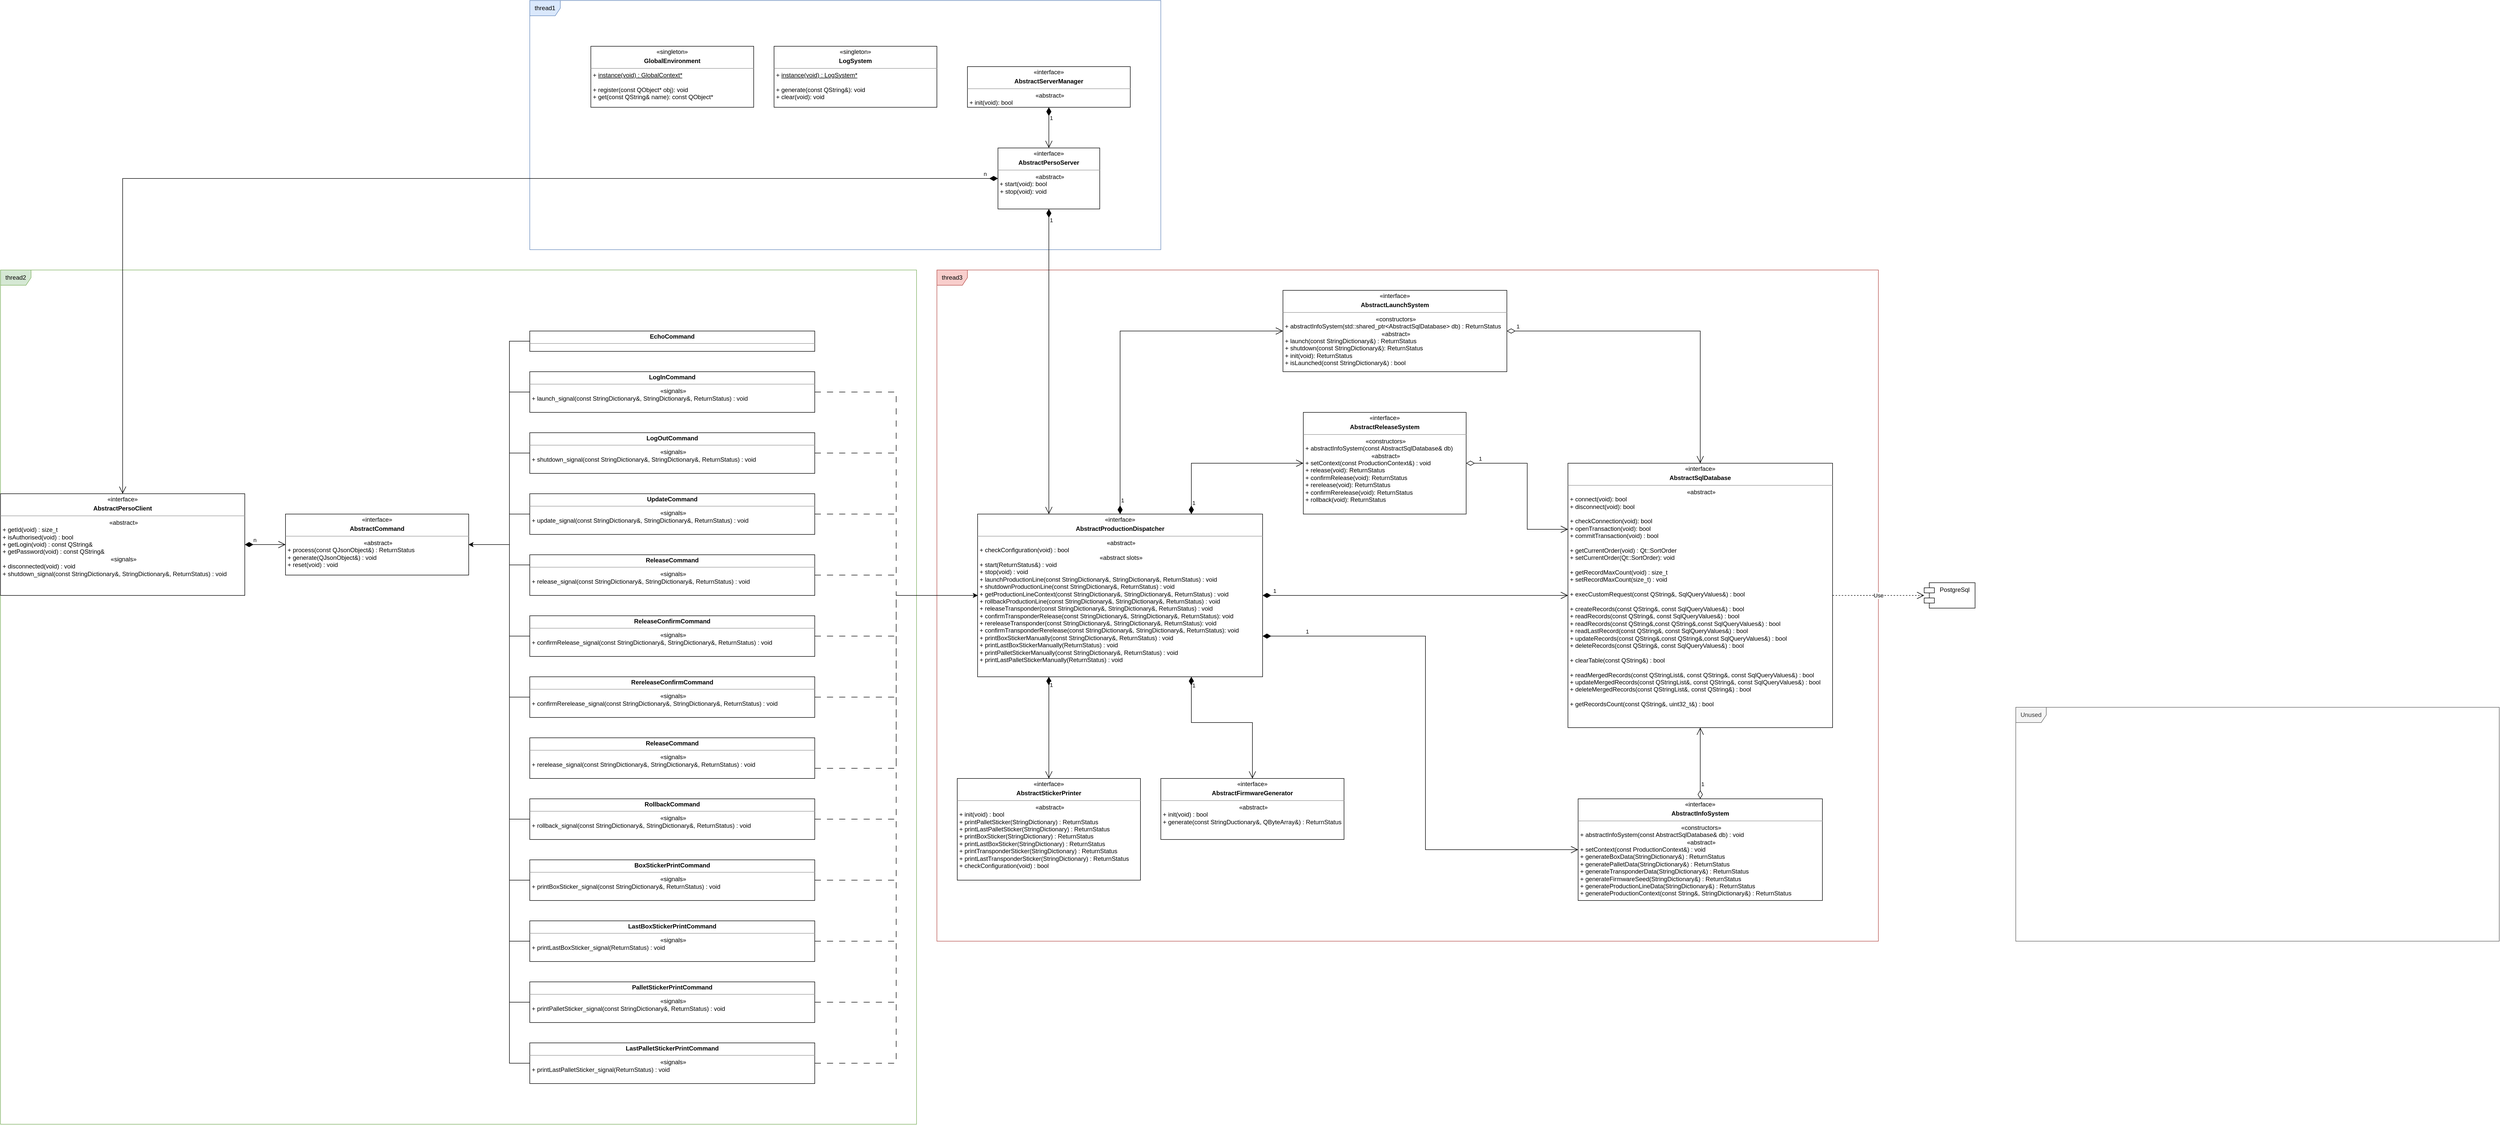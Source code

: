 <mxfile version="13.9.9" type="device"><diagram name="Страница — 1" id="xjbYhO8doR0Xn5XljVLI"><mxGraphModel dx="3086" dy="1206" grid="1" gridSize="10" guides="1" tooltips="1" connect="1" arrows="1" fold="1" page="0" pageScale="1" pageWidth="2339" pageHeight="3300" math="0" shadow="0"><root><mxCell id="0"/><mxCell id="1" parent="0"/><mxCell id="cB_1jcFKDLnhwmuv0rob-42" value="thread1" style="shape=umlFrame;whiteSpace=wrap;html=1;pointerEvents=0;fillColor=#dae8fc;strokeColor=#6c8ebf;" parent="1" vertex="1"><mxGeometry x="-640" y="-290" width="1240" height="490" as="geometry"/></mxCell><mxCell id="cB_1jcFKDLnhwmuv0rob-43" value="thread2" style="shape=umlFrame;whiteSpace=wrap;html=1;pointerEvents=0;fillColor=#d5e8d4;strokeColor=#82b366;" parent="1" vertex="1"><mxGeometry x="-1680" y="240" width="1800" height="1680" as="geometry"/></mxCell><mxCell id="cB_1jcFKDLnhwmuv0rob-44" value="thread3" style="shape=umlFrame;whiteSpace=wrap;html=1;pointerEvents=0;fillColor=#f8cecc;strokeColor=#b85450;" parent="1" vertex="1"><mxGeometry x="160" y="240" width="1850" height="1320" as="geometry"/></mxCell><mxCell id="cB_1jcFKDLnhwmuv0rob-4" value="PostgreSql" style="shape=module;align=left;spacingLeft=20;align=center;verticalAlign=top;whiteSpace=wrap;html=1;" parent="1" vertex="1"><mxGeometry x="2100" y="855" width="100" height="50" as="geometry"/></mxCell><mxCell id="cB_1jcFKDLnhwmuv0rob-23" value="1" style="endArrow=open;html=1;endSize=12;startArrow=diamondThin;startSize=14;startFill=1;edgeStyle=orthogonalEdgeStyle;align=left;verticalAlign=bottom;rounded=0;exitX=0.75;exitY=1;exitDx=0;exitDy=0;entryX=0.5;entryY=0;entryDx=0;entryDy=0;" parent="1" source="u6guJtRiA1-9_UeP9TXa-1" target="u6guJtRiA1-9_UeP9TXa-2" edge="1"><mxGeometry x="-0.84" relative="1" as="geometry"><mxPoint x="910" y="1120.0" as="sourcePoint"/><mxPoint x="850" y="1350" as="targetPoint"/><mxPoint as="offset"/><Array as="points"><mxPoint x="660" y="1130"/><mxPoint x="780" y="1130"/></Array></mxGeometry></mxCell><mxCell id="cB_1jcFKDLnhwmuv0rob-24" value="1" style="endArrow=open;html=1;endSize=12;startArrow=diamondThin;startSize=14;startFill=1;edgeStyle=orthogonalEdgeStyle;align=left;verticalAlign=bottom;rounded=0;exitX=1;exitY=0.5;exitDx=0;exitDy=0;entryX=0;entryY=0.5;entryDx=0;entryDy=0;" parent="1" source="u6guJtRiA1-9_UeP9TXa-1" target="iYAQBUWoqbOEuKNMkIJt-9" edge="1"><mxGeometry x="-0.938" relative="1" as="geometry"><mxPoint x="750" y="730" as="sourcePoint"/><mxPoint x="1330.0" y="720" as="targetPoint"/><mxPoint as="offset"/><Array as="points"><mxPoint x="1310" y="880"/><mxPoint x="1310" y="880"/></Array></mxGeometry></mxCell><mxCell id="cB_1jcFKDLnhwmuv0rob-25" value="1" style="endArrow=open;html=1;endSize=12;startArrow=diamondThin;startSize=14;startFill=1;edgeStyle=orthogonalEdgeStyle;align=left;verticalAlign=bottom;rounded=0;exitX=0.75;exitY=0;exitDx=0;exitDy=0;entryX=0;entryY=0.5;entryDx=0;entryDy=0;" parent="1" source="u6guJtRiA1-9_UeP9TXa-1" target="iYAQBUWoqbOEuKNMkIJt-1" edge="1"><mxGeometry x="-0.917" relative="1" as="geometry"><mxPoint x="620" y="770.0" as="sourcePoint"/><mxPoint x="720" y="580" as="targetPoint"/><mxPoint as="offset"/><Array as="points"><mxPoint x="660" y="620"/></Array></mxGeometry></mxCell><mxCell id="cB_1jcFKDLnhwmuv0rob-26" value="1" style="endArrow=open;html=1;endSize=12;startArrow=diamondThin;startSize=14;startFill=0;edgeStyle=orthogonalEdgeStyle;align=left;verticalAlign=bottom;rounded=0;entryX=0;entryY=0.25;entryDx=0;entryDy=0;exitX=1;exitY=0.5;exitDx=0;exitDy=0;" parent="1" source="iYAQBUWoqbOEuKNMkIJt-1" target="iYAQBUWoqbOEuKNMkIJt-9" edge="1"><mxGeometry x="-0.862" relative="1" as="geometry"><mxPoint x="980" y="580" as="sourcePoint"/><mxPoint x="1260" y="760" as="targetPoint"/><mxPoint as="offset"/><Array as="points"><mxPoint x="1320" y="620"/><mxPoint x="1320" y="750"/></Array></mxGeometry></mxCell><mxCell id="cB_1jcFKDLnhwmuv0rob-28" value="1" style="endArrow=open;html=1;endSize=12;startArrow=diamondThin;startSize=14;startFill=1;edgeStyle=orthogonalEdgeStyle;align=left;verticalAlign=bottom;rounded=0;exitX=0.25;exitY=1;exitDx=0;exitDy=0;" parent="1" source="u6guJtRiA1-9_UeP9TXa-1" target="iYAQBUWoqbOEuKNMkIJt-13" edge="1"><mxGeometry x="-0.75" relative="1" as="geometry"><mxPoint x="570" y="1040" as="sourcePoint"/><mxPoint x="580" y="1040.0" as="targetPoint"/><mxPoint as="offset"/></mxGeometry></mxCell><mxCell id="cB_1jcFKDLnhwmuv0rob-29" value="1" style="endArrow=open;html=1;endSize=12;startArrow=diamondThin;startSize=14;startFill=1;edgeStyle=orthogonalEdgeStyle;align=left;verticalAlign=bottom;rounded=0;exitX=0.5;exitY=0;exitDx=0;exitDy=0;entryX=0;entryY=0.5;entryDx=0;entryDy=0;" parent="1" source="u6guJtRiA1-9_UeP9TXa-1" target="iYAQBUWoqbOEuKNMkIJt-7" edge="1"><mxGeometry x="-0.947" relative="1" as="geometry"><mxPoint x="570" y="770.0" as="sourcePoint"/><mxPoint x="750" y="380" as="targetPoint"/><mxPoint as="offset"/><Array as="points"><mxPoint x="520" y="360"/></Array></mxGeometry></mxCell><mxCell id="cB_1jcFKDLnhwmuv0rob-32" value="1" style="endArrow=open;html=1;endSize=12;startArrow=diamondThin;startSize=14;startFill=0;edgeStyle=orthogonalEdgeStyle;align=left;verticalAlign=bottom;rounded=0;entryX=0.5;entryY=0;entryDx=0;entryDy=0;jumpStyle=arc;exitX=1;exitY=0.5;exitDx=0;exitDy=0;" parent="1" source="iYAQBUWoqbOEuKNMkIJt-7" target="iYAQBUWoqbOEuKNMkIJt-9" edge="1"><mxGeometry x="-0.949" relative="1" as="geometry"><mxPoint x="950" y="380" as="sourcePoint"/><mxPoint x="1340" y="760" as="targetPoint"/><mxPoint as="offset"/><Array as="points"><mxPoint x="1660" y="360"/></Array></mxGeometry></mxCell><mxCell id="cB_1jcFKDLnhwmuv0rob-38" value="n" style="endArrow=open;html=1;endSize=12;startArrow=diamondThin;startSize=14;startFill=1;edgeStyle=orthogonalEdgeStyle;align=left;verticalAlign=bottom;rounded=0;entryX=0;entryY=0.5;entryDx=0;entryDy=0;" parent="1" source="u6guJtRiA1-9_UeP9TXa-3" target="iYAQBUWoqbOEuKNMkIJt-21" edge="1"><mxGeometry x="-0.636" relative="1" as="geometry"><mxPoint x="-970" y="815" as="sourcePoint"/><mxPoint x="-820" y="895" as="targetPoint"/><mxPoint as="offset"/><Array as="points"/></mxGeometry></mxCell><mxCell id="cB_1jcFKDLnhwmuv0rob-39" value="n" style="endArrow=open;html=1;endSize=12;startArrow=diamondThin;startSize=14;startFill=1;edgeStyle=orthogonalEdgeStyle;align=left;verticalAlign=bottom;rounded=0;exitX=0;exitY=0.5;exitDx=0;exitDy=0;entryX=0.5;entryY=0;entryDx=0;entryDy=0;" parent="1" source="iYAQBUWoqbOEuKNMkIJt-14" target="u6guJtRiA1-9_UeP9TXa-3" edge="1"><mxGeometry x="-0.974" relative="1" as="geometry"><mxPoint x="440" y="60" as="sourcePoint"/><mxPoint x="-420" y="490" as="targetPoint"/><mxPoint as="offset"/><Array as="points"><mxPoint x="-1440" y="60"/></Array></mxGeometry></mxCell><mxCell id="cB_1jcFKDLnhwmuv0rob-40" value="1" style="endArrow=open;html=1;endSize=12;startArrow=diamondThin;startSize=14;startFill=1;edgeStyle=orthogonalEdgeStyle;align=left;verticalAlign=bottom;rounded=0;entryX=0.25;entryY=0;entryDx=0;entryDy=0;" parent="1" source="iYAQBUWoqbOEuKNMkIJt-14" target="u6guJtRiA1-9_UeP9TXa-1" edge="1"><mxGeometry x="-0.898" relative="1" as="geometry"><mxPoint x="520" y="80" as="sourcePoint"/><mxPoint x="520" y="760" as="targetPoint"/><mxPoint as="offset"/><Array as="points"/></mxGeometry></mxCell><mxCell id="iYAQBUWoqbOEuKNMkIJt-1" value="&lt;p style=&quot;margin: 0px ; margin-top: 4px ; text-align: center&quot;&gt;&lt;/p&gt;&lt;span&gt;&lt;div style=&quot;text-align: center&quot;&gt;&lt;span&gt;«interface»&lt;/span&gt;&lt;/div&gt;&lt;/span&gt;&lt;p style=&quot;margin: 0px ; margin-top: 4px ; text-align: center&quot;&gt;&lt;b&gt;AbstractReleaseSystem&lt;/b&gt;&lt;b&gt;&lt;br&gt;&lt;/b&gt;&lt;/p&gt;&lt;hr size=&quot;1&quot;&gt;&lt;p style=&quot;border-color: var(--border-color); text-align: center; margin: 0px 0px 0px 4px;&quot;&gt;«constructors»&lt;br style=&quot;border-color: var(--border-color);&quot;&gt;&lt;/p&gt;&lt;p style=&quot;border-color: var(--border-color); margin: 0px 0px 0px 4px;&quot;&gt;+ abstractInfoSystem(const AbstractSqlDatabase&amp;amp; db)&lt;/p&gt;&lt;p style=&quot;text-align: center; margin: 0px 0px 0px 4px;&quot;&gt;«abstract»&lt;br&gt;&lt;/p&gt;&lt;p style=&quot;margin: 0px 0px 0px 4px;&quot;&gt;+ setContext(const ProductionContext&amp;amp;&lt;span style=&quot;border-color: var(--border-color); text-align: left;&quot;&gt;) : void&lt;/span&gt;&lt;br&gt;&lt;/p&gt;&lt;p style=&quot;margin: 0px ; margin-left: 4px&quot;&gt;+ release(void): ReturnStatus&lt;br&gt;&lt;/p&gt;&lt;p style=&quot;margin: 0px ; margin-left: 4px&quot;&gt;+ confirmRelease(void): ReturnStatus&lt;/p&gt;&lt;p style=&quot;margin: 0px 0px 0px 4px&quot;&gt;+ rerelease(void): ReturnStatus&lt;br&gt;&lt;/p&gt;&lt;p style=&quot;margin: 0px 0px 0px 4px&quot;&gt;+ confirmRerelease(void): ReturnStatus&lt;/p&gt;&lt;p style=&quot;margin: 0px 0px 0px 4px&quot;&gt;+ rollback(void): ReturnStatus&lt;br&gt;&lt;/p&gt;" style="verticalAlign=top;align=left;overflow=fill;fontSize=12;fontFamily=Helvetica;html=1;" parent="1" vertex="1"><mxGeometry x="880" y="520" width="320" height="200" as="geometry"/></mxCell><mxCell id="iYAQBUWoqbOEuKNMkIJt-7" value="&lt;p style=&quot;margin: 0px ; margin-top: 4px ; text-align: center&quot;&gt;«interface»&lt;br&gt;&lt;/p&gt;&lt;p style=&quot;margin: 0px ; margin-top: 4px ; text-align: center&quot;&gt;&lt;b&gt;AbstractLaunchSystem&lt;/b&gt;&lt;b&gt;&lt;br&gt;&lt;/b&gt;&lt;/p&gt;&lt;hr size=&quot;1&quot;&gt;&lt;p style=&quot;border-color: var(--border-color); text-align: center; margin: 0px 0px 0px 4px;&quot;&gt;«constructors»&lt;br style=&quot;border-color: var(--border-color);&quot;&gt;&lt;/p&gt;&lt;p style=&quot;border-color: var(--border-color); margin: 0px 0px 0px 4px;&quot;&gt;+ abstractInfoSystem(std::shared_ptr&amp;lt;AbstractSqlDatabase&amp;gt; db) : ReturnStatus&lt;/p&gt;&lt;p style=&quot;border-color: var(--border-color); text-align: center; margin: 0px 0px 0px 4px;&quot;&gt;«abstract»&lt;br style=&quot;border-color: var(--border-color);&quot;&gt;&lt;/p&gt;&lt;p style=&quot;margin: 0px ; margin-left: 4px&quot;&gt;+ launch(const StringDictionary&amp;amp;) : ReturnStatus&lt;br&gt;&lt;/p&gt;&lt;p style=&quot;margin: 0px ; margin-left: 4px&quot;&gt;+ shutdown(const StringDictionary&amp;amp;): ReturnStatus&lt;/p&gt;&lt;p style=&quot;margin: 0px 0px 0px 4px&quot;&gt;+ init(void): ReturnStatus&lt;/p&gt;&lt;p style=&quot;margin: 0px 0px 0px 4px&quot;&gt;+ isLaunched(const StringDictionary&amp;amp;) : bool&lt;/p&gt;" style="verticalAlign=top;align=left;overflow=fill;fontSize=12;fontFamily=Helvetica;html=1;" parent="1" vertex="1"><mxGeometry x="840" y="280" width="440" height="160" as="geometry"/></mxCell><mxCell id="iYAQBUWoqbOEuKNMkIJt-8" value="&lt;p style=&quot;margin: 0px ; margin-top: 4px ; text-align: center&quot;&gt;&lt;/p&gt;&lt;span&gt;&lt;div style=&quot;text-align: center&quot;&gt;&lt;span&gt;«interface»&lt;/span&gt;&lt;/div&gt;&lt;/span&gt;&lt;p style=&quot;margin: 0px ; margin-top: 4px ; text-align: center&quot;&gt;&lt;b&gt;AbstractInfoSystem&lt;/b&gt;&lt;b&gt;&lt;br&gt;&lt;/b&gt;&lt;/p&gt;&lt;hr size=&quot;1&quot;&gt;&lt;p style=&quot;text-align: center; margin: 0px 0px 0px 4px;&quot;&gt;«constructors»&lt;br&gt;&lt;/p&gt;&lt;p style=&quot;margin: 0px ; margin-left: 4px&quot;&gt;+ abstractInfoSystem(const AbstractSqlDatabase&amp;amp; db) : void&lt;/p&gt;&lt;p style=&quot;border-color: var(--border-color); text-align: center; margin: 0px 0px 0px 4px;&quot;&gt;«abstract»&lt;/p&gt;&lt;p style=&quot;border-color: var(--border-color); margin: 0px 0px 0px 4px;&quot;&gt;+ setContext(const ProductionContext&amp;amp;&lt;span style=&quot;border-color: var(--border-color); text-align: left;&quot;&gt;) : void&lt;/span&gt;&lt;br&gt;&lt;/p&gt;&lt;p style=&quot;margin: 0px ; margin-left: 4px&quot;&gt;+ generateBoxData(StringDictionary&amp;amp;&lt;span&gt;) : ReturnStatus&lt;/span&gt;&lt;/p&gt;&lt;p style=&quot;margin: 0px ; margin-left: 4px&quot;&gt;+ generatePalletData(&lt;span style=&quot;background-color: initial;&quot;&gt;StringDictionary&amp;amp;) : ReturnStatus&amp;nbsp;&lt;/span&gt;&lt;/p&gt;&lt;p style=&quot;border-color: var(--border-color); margin: 0px 0px 0px 4px;&quot;&gt;+ generateTransponderData(StringDictionary&amp;amp;) : ReturnStatus&lt;br style=&quot;border-color: var(--border-color);&quot;&gt;&lt;/p&gt;&lt;p style=&quot;border-color: var(--border-color); margin: 0px 0px 0px 4px;&quot;&gt;+ generateFirmwareSeed(&lt;span style=&quot;background-color: initial;&quot;&gt;StringDictionary&amp;amp;) : ReturnStatus&lt;/span&gt;&lt;br&gt;&lt;/p&gt;&lt;p style=&quot;border-color: var(--border-color); margin: 0px 0px 0px 4px;&quot;&gt;+ generateProductionLineData(StringDictionary&amp;amp;) : ReturnStatus&lt;span style=&quot;background-color: initial;&quot;&gt;&lt;br&gt;&lt;/span&gt;&lt;/p&gt;&lt;p style=&quot;margin: 0px 0px 0px 4px&quot;&gt;+ generateProductionContext(const String&amp;amp;,&amp;nbsp;StringDictionary&amp;amp;) : ReturnStatus&lt;span style=&quot;&quot;&gt;&lt;span style=&quot;&quot;&gt;&amp;nbsp; &amp;nbsp;&amp;nbsp;&lt;/span&gt;&lt;/span&gt;&lt;/p&gt;&lt;p style=&quot;border-color: var(--border-color); text-align: center; margin: 0px 0px 0px 4px;&quot;&gt;&lt;br&gt;&lt;/p&gt;" style="verticalAlign=top;align=left;overflow=fill;fontSize=12;fontFamily=Helvetica;html=1;" parent="1" vertex="1"><mxGeometry x="1420" y="1280" width="480" height="200" as="geometry"/></mxCell><mxCell id="iYAQBUWoqbOEuKNMkIJt-9" value="&lt;p style=&quot;margin: 0px ; margin-top: 4px ; text-align: center&quot;&gt;&lt;/p&gt;&lt;span&gt;&lt;div style=&quot;text-align: center&quot;&gt;&lt;span&gt;«interface»&lt;/span&gt;&lt;/div&gt;&lt;/span&gt;&lt;p style=&quot;margin: 0px ; margin-top: 4px ; text-align: center&quot;&gt;&lt;b&gt;AbstractSqlDatabase&lt;/b&gt;&lt;b&gt;&lt;br&gt;&lt;/b&gt;&lt;/p&gt;&lt;hr size=&quot;1&quot;&gt;&lt;p style=&quot;border-color: var(--border-color); text-align: center; margin: 0px 0px 0px 4px;&quot;&gt;«abstract»&lt;br style=&quot;border-color: var(--border-color);&quot;&gt;&lt;/p&gt;&lt;p style=&quot;margin: 0px ; margin-left: 4px&quot;&gt;+ connect(void): bool&lt;br&gt;&lt;/p&gt;&lt;p style=&quot;margin: 0px ; margin-left: 4px&quot;&gt;+ disconnect(void): bool&lt;/p&gt;&lt;p style=&quot;margin: 0px 0px 0px 4px&quot;&gt;&lt;br&gt;&lt;/p&gt;&lt;p style=&quot;margin: 0px 0px 0px 4px&quot;&gt;+ checkConnection(void): bool&lt;br&gt;&lt;/p&gt;&lt;p style=&quot;margin: 0px 0px 0px 4px&quot;&gt;+ openTransaction(void): bool&lt;/p&gt;&lt;p style=&quot;margin: 0px 0px 0px 4px&quot;&gt;+ commitTransaction(void) : bool&lt;/p&gt;&lt;p style=&quot;margin: 0px 0px 0px 4px&quot;&gt;&lt;br&gt;&lt;/p&gt;&lt;p style=&quot;margin: 0px 0px 0px 4px&quot;&gt;+ getCurrentOrder(void) : Qt::SortOrder&lt;/p&gt;&lt;p style=&quot;margin: 0px 0px 0px 4px&quot;&gt;+ setCurrentOrder(Qt::SortOrder): void&lt;/p&gt;&lt;p style=&quot;margin: 0px 0px 0px 4px&quot;&gt;&lt;br&gt;&lt;/p&gt;&lt;p style=&quot;margin: 0px 0px 0px 4px&quot;&gt;+ getRecordMaxCount(void) : size_t&lt;/p&gt;&lt;p style=&quot;margin: 0px 0px 0px 4px&quot;&gt;+ setRecordMaxCount(size_t) : void&lt;/p&gt;&lt;p style=&quot;margin: 0px 0px 0px 4px&quot;&gt;&lt;br&gt;&lt;/p&gt;&lt;p style=&quot;margin: 0px 0px 0px 4px&quot;&gt;+ execCustomRequest(const QString&amp;amp;, SqlQueryValues&amp;amp;) : bool&lt;/p&gt;&lt;p style=&quot;margin: 0px 0px 0px 4px&quot;&gt;&lt;br&gt;&lt;/p&gt;&lt;p style=&quot;margin: 0px 0px 0px 4px&quot;&gt;+ createRecords(const QString&amp;amp;,&amp;nbsp;const SqlQueryValues&amp;amp;) : bool&lt;/p&gt;&lt;p style=&quot;margin: 0px 0px 0px 4px&quot;&gt;+ readRecords(const QString&amp;amp;,&amp;nbsp;const SqlQueryValues&amp;amp;) : bool&lt;/p&gt;&lt;p style=&quot;margin: 0px 0px 0px 4px&quot;&gt;+ readRecords(const QString&amp;amp;,const QString&amp;amp;,const SqlQueryValues&amp;amp;) : bool&lt;br&gt;&lt;/p&gt;&lt;p style=&quot;margin: 0px 0px 0px 4px&quot;&gt;+ readLastRecord(const QString&amp;amp;,&amp;nbsp;const SqlQueryValues&amp;amp;) : bool&lt;/p&gt;&lt;p style=&quot;border-color: var(--border-color); margin: 0px 0px 0px 4px;&quot;&gt;+ updateRecords(const QString&amp;amp;,const QString&amp;amp;,const SqlQueryValues&amp;amp;) : bool&lt;/p&gt;&lt;p style=&quot;margin: 0px 0px 0px 4px&quot;&gt;+ deleteRecords(const QString&amp;amp;,&amp;nbsp;const SqlQueryValues&amp;amp;) : bool&lt;/p&gt;&lt;p style=&quot;margin: 0px 0px 0px 4px&quot;&gt;&lt;br&gt;&lt;/p&gt;&lt;p style=&quot;margin: 0px 0px 0px 4px&quot;&gt;+ clearTable(const QString&amp;amp;) : bool&lt;/p&gt;&lt;p style=&quot;margin: 0px 0px 0px 4px&quot;&gt;&lt;br&gt;&lt;/p&gt;&lt;p style=&quot;margin: 0px 0px 0px 4px&quot;&gt;+ readMergedRecords(const QStringList&amp;amp;,&amp;nbsp;&lt;span style=&quot;background-color: initial;&quot;&gt;const QString&amp;amp;,&amp;nbsp;&lt;/span&gt;&lt;span style=&quot;background-color: initial;&quot;&gt;const SqlQueryValues&amp;amp;&lt;/span&gt;&lt;span style=&quot;background-color: initial;&quot;&gt;) : bool&lt;/span&gt;&lt;/p&gt;&lt;p style=&quot;margin: 0px 0px 0px 4px&quot;&gt;+ updateMergedRecords(const QStringList&amp;amp;,&amp;nbsp;const QString&amp;amp;,&amp;nbsp;&lt;span style=&quot;border-color: var(--border-color); background-color: initial;&quot;&gt;const SqlQueryValues&amp;amp;&lt;/span&gt;) : bool&lt;/p&gt;&lt;p style=&quot;margin: 0px 0px 0px 4px&quot;&gt;+ deleteMergedRecords(const QStringList&amp;amp;,&amp;nbsp;&lt;span style=&quot;background-color: initial;&quot;&gt;const QString&amp;amp;&lt;/span&gt;&lt;span style=&quot;background-color: initial;&quot;&gt;) : bool&lt;/span&gt;&lt;/p&gt;&lt;p style=&quot;margin: 0px 0px 0px 4px&quot;&gt;&lt;br&gt;&lt;/p&gt;&lt;p style=&quot;margin: 0px 0px 0px 4px&quot;&gt;+ getRecordsCount(const QString&amp;amp;,&amp;nbsp;&lt;span style=&quot;background-color: initial;&quot;&gt;uint32_t&amp;amp;&lt;/span&gt;&lt;span style=&quot;background-color: initial;&quot;&gt;) : bool&lt;/span&gt;&lt;/p&gt;" style="verticalAlign=top;align=left;overflow=fill;fontSize=12;fontFamily=Helvetica;html=1;" parent="1" vertex="1"><mxGeometry x="1400" y="620" width="520" height="520" as="geometry"/></mxCell><mxCell id="iYAQBUWoqbOEuKNMkIJt-11" value="Use" style="endArrow=open;endSize=12;dashed=1;html=1;rounded=0;exitX=1;exitY=0.5;exitDx=0;exitDy=0;" parent="1" source="iYAQBUWoqbOEuKNMkIJt-9" target="cB_1jcFKDLnhwmuv0rob-4" edge="1"><mxGeometry width="160" relative="1" as="geometry"><mxPoint x="2120" y="1020" as="sourcePoint"/><mxPoint x="2390" y="1070" as="targetPoint"/></mxGeometry></mxCell><mxCell id="iYAQBUWoqbOEuKNMkIJt-13" value="&lt;p style=&quot;margin: 0px ; margin-top: 4px ; text-align: center&quot;&gt;&lt;/p&gt;&lt;span&gt;&lt;div style=&quot;text-align: center&quot;&gt;&lt;span&gt;«interface»&lt;/span&gt;&lt;/div&gt;&lt;/span&gt;&lt;p style=&quot;margin: 0px ; margin-top: 4px ; text-align: center&quot;&gt;&lt;b&gt;AbstractStickerPrinter&lt;/b&gt;&lt;b&gt;&lt;br&gt;&lt;/b&gt;&lt;/p&gt;&lt;hr size=&quot;1&quot;&gt;&lt;p style=&quot;border-color: var(--border-color); text-align: center; margin: 0px 0px 0px 4px;&quot;&gt;«abstract»&lt;br style=&quot;border-color: var(--border-color);&quot;&gt;&lt;/p&gt;&lt;p style=&quot;border-color: var(--border-color); margin: 0px 0px 0px 4px;&quot;&gt;+ init(void) : bool&lt;/p&gt;&lt;p style=&quot;margin: 0px ; margin-left: 4px&quot;&gt;+ printPalletSticker(StringDictionary) : ReturnStatus&lt;br&gt;&lt;/p&gt;&lt;p style=&quot;margin: 0px ; margin-left: 4px&quot;&gt;+ printLastPalletSticker(StringDictionary&lt;span&gt;) : ReturnStatus&lt;/span&gt;&lt;/p&gt;&lt;p style=&quot;margin: 0px ; margin-left: 4px&quot;&gt;&lt;span style=&quot;background-color: initial;&quot;&gt;+ printBoxSticker(StringDictionary) : ReturnStatus&lt;/span&gt;&lt;br&gt;&lt;/p&gt;&lt;p style=&quot;border-color: var(--border-color); margin: 0px 0px 0px 4px;&quot;&gt;+ printLastBoxSticker(StringDictionary) : ReturnStatus&lt;/p&gt;&lt;p style=&quot;border-color: var(--border-color); margin: 0px 0px 0px 4px;&quot;&gt;&lt;span style=&quot;background-color: initial;&quot;&gt;+ printTransponderSticker(StringDictionary) : ReturnStatus&lt;/span&gt;&lt;br&gt;&lt;/p&gt;&lt;p style=&quot;border-color: var(--border-color); margin: 0px 0px 0px 4px;&quot;&gt;+ printLastTransponderSticker(StringDictionary) : ReturnStatus&lt;/p&gt;&lt;p style=&quot;border-color: var(--border-color); margin: 0px 0px 0px 4px;&quot;&gt;&lt;span style=&quot;background-color: initial;&quot;&gt;+ checkConfiguration(void) : bool&lt;/span&gt;&lt;/p&gt;" style="verticalAlign=top;align=left;overflow=fill;fontSize=12;fontFamily=Helvetica;html=1;" parent="1" vertex="1"><mxGeometry x="200" y="1240" width="360" height="200" as="geometry"/></mxCell><mxCell id="iYAQBUWoqbOEuKNMkIJt-14" value="&lt;p style=&quot;margin: 0px ; margin-top: 4px ; text-align: center&quot;&gt;«interface»&lt;br&gt;&lt;/p&gt;&lt;p style=&quot;margin: 0px ; margin-top: 4px ; text-align: center&quot;&gt;&lt;b&gt;AbstractPersoServer&lt;/b&gt;&lt;b&gt;&lt;br&gt;&lt;/b&gt;&lt;/p&gt;&lt;hr size=&quot;1&quot;&gt;&lt;p style=&quot;border-color: var(--border-color); text-align: center; margin: 0px 0px 0px 4px;&quot;&gt;«abstract»&lt;br style=&quot;border-color: var(--border-color);&quot;&gt;&lt;/p&gt;&lt;div&gt;&lt;span style=&quot;background-color: initial;&quot;&gt;&amp;nbsp;+ start(void): bool&lt;/span&gt;&lt;/div&gt;&lt;p style=&quot;margin: 0px ; margin-left: 4px&quot;&gt;+ stop(void): void&lt;/p&gt;" style="verticalAlign=top;align=left;overflow=fill;fontSize=12;fontFamily=Helvetica;html=1;" parent="1" vertex="1"><mxGeometry x="280" width="200" height="120" as="geometry"/></mxCell><mxCell id="iYAQBUWoqbOEuKNMkIJt-16" value="&lt;p style=&quot;margin: 0px ; margin-top: 4px ; text-align: center&quot;&gt;&lt;/p&gt;&lt;span&gt;&lt;div style=&quot;text-align: center&quot;&gt;&lt;span&gt;«singleton»&lt;/span&gt;&lt;/div&gt;&lt;/span&gt;&lt;p style=&quot;margin: 0px ; margin-top: 4px ; text-align: center&quot;&gt;&lt;b&gt;GlobalEnvironment&lt;/b&gt;&lt;/p&gt;&lt;hr size=&quot;1&quot;&gt;&lt;p style=&quot;margin: 0px ; margin-left: 4px&quot;&gt;+ &lt;u&gt;instance(void) : GlobalContext*&lt;/u&gt;&lt;/p&gt;&lt;p style=&quot;margin: 0px ; margin-left: 4px&quot;&gt;&lt;span&gt;&lt;br&gt;&lt;/span&gt;&lt;/p&gt;&lt;p style=&quot;margin: 0px ; margin-left: 4px&quot;&gt;&lt;span&gt;+ register(const QObject* obj): void&lt;/span&gt;&lt;br&gt;&lt;/p&gt;&lt;p style=&quot;margin: 0px ; margin-left: 4px&quot;&gt;+ get(const QString&amp;amp; name): const QObject*&amp;nbsp;&lt;/p&gt;&lt;p style=&quot;margin: 0px 0px 0px 4px&quot;&gt;&lt;br&gt;&lt;/p&gt;" style="verticalAlign=top;align=left;overflow=fill;fontSize=12;fontFamily=Helvetica;html=1;" parent="1" vertex="1"><mxGeometry x="-520" y="-200" width="320" height="120" as="geometry"/></mxCell><mxCell id="iYAQBUWoqbOEuKNMkIJt-17" value="&lt;p style=&quot;margin: 0px ; margin-top: 4px ; text-align: center&quot;&gt;&lt;/p&gt;&lt;span&gt;&lt;div style=&quot;text-align: center&quot;&gt;&lt;span&gt;«singleton»&lt;/span&gt;&lt;/div&gt;&lt;/span&gt;&lt;p style=&quot;margin: 0px ; margin-top: 4px ; text-align: center&quot;&gt;&lt;b&gt;LogSystem&lt;/b&gt;&lt;/p&gt;&lt;hr size=&quot;1&quot;&gt;&lt;p style=&quot;margin: 0px ; margin-left: 4px&quot;&gt;+ &lt;u&gt;instance(void) : LogSystem*&lt;/u&gt;&lt;/p&gt;&lt;p style=&quot;margin: 0px ; margin-left: 4px&quot;&gt;&lt;span&gt;&lt;br&gt;&lt;/span&gt;&lt;/p&gt;&lt;p style=&quot;margin: 0px ; margin-left: 4px&quot;&gt;&lt;span&gt;+ generate(const QString&amp;amp;): void&amp;nbsp;&lt;/span&gt;&lt;br&gt;&lt;/p&gt;&lt;p style=&quot;margin: 0px ; margin-left: 4px&quot;&gt;+ clear(void): void&amp;nbsp;&lt;/p&gt;&lt;p style=&quot;margin: 0px 0px 0px 4px&quot;&gt;&lt;br&gt;&lt;/p&gt;" style="verticalAlign=top;align=left;overflow=fill;fontSize=12;fontFamily=Helvetica;html=1;" parent="1" vertex="1"><mxGeometry x="-160" y="-200" width="320" height="120" as="geometry"/></mxCell><mxCell id="iYAQBUWoqbOEuKNMkIJt-18" value="&lt;p style=&quot;margin: 0px ; margin-top: 4px ; text-align: center&quot;&gt;«interface»&lt;br&gt;&lt;/p&gt;&lt;p style=&quot;margin: 0px ; margin-top: 4px ; text-align: center&quot;&gt;&lt;b&gt;AbstractServerManager&lt;/b&gt;&lt;b&gt;&lt;br&gt;&lt;/b&gt;&lt;/p&gt;&lt;hr size=&quot;1&quot;&gt;&lt;p style=&quot;border-color: var(--border-color); text-align: center; margin: 0px 0px 0px 4px;&quot;&gt;«abstract»&lt;br style=&quot;border-color: var(--border-color);&quot;&gt;&lt;/p&gt;&lt;p style=&quot;margin: 0px ; margin-left: 4px&quot;&gt;&lt;span style=&quot;background-color: initial;&quot;&gt;+ init(void): bool&lt;/span&gt;&lt;br&gt;&lt;/p&gt;" style="verticalAlign=top;align=left;overflow=fill;fontSize=12;fontFamily=Helvetica;html=1;" parent="1" vertex="1"><mxGeometry x="220" y="-160" width="320" height="80" as="geometry"/></mxCell><mxCell id="iYAQBUWoqbOEuKNMkIJt-20" value="1" style="endArrow=open;html=1;endSize=12;startArrow=diamondThin;startSize=14;startFill=1;edgeStyle=orthogonalEdgeStyle;align=left;verticalAlign=bottom;rounded=0;entryX=0.5;entryY=0;entryDx=0;entryDy=0;exitX=0.5;exitY=1;exitDx=0;exitDy=0;" parent="1" source="iYAQBUWoqbOEuKNMkIJt-18" target="iYAQBUWoqbOEuKNMkIJt-14" edge="1"><mxGeometry x="-0.25" relative="1" as="geometry"><mxPoint x="1500" y="-150" as="sourcePoint"/><mxPoint x="700" y="95" as="targetPoint"/><mxPoint as="offset"/><Array as="points"><mxPoint x="380" y="-30"/><mxPoint x="380" y="-30"/></Array></mxGeometry></mxCell><mxCell id="iYAQBUWoqbOEuKNMkIJt-21" value="&lt;p style=&quot;margin: 0px ; margin-top: 4px ; text-align: center&quot;&gt;&lt;/p&gt;&lt;span&gt;&lt;div style=&quot;text-align: center&quot;&gt;&lt;span&gt;«interface»&lt;/span&gt;&lt;/div&gt;&lt;/span&gt;&lt;p style=&quot;margin: 0px ; margin-top: 4px ; text-align: center&quot;&gt;&lt;b&gt;AbstractCommand&lt;/b&gt;&lt;b&gt;&lt;br&gt;&lt;/b&gt;&lt;/p&gt;&lt;hr size=&quot;1&quot;&gt;&lt;p style=&quot;border-color: var(--border-color); text-align: center; margin: 0px 0px 0px 4px;&quot;&gt;«abstract»&lt;br style=&quot;border-color: var(--border-color);&quot;&gt;&lt;/p&gt;&lt;p style=&quot;margin: 0px ; margin-left: 4px&quot;&gt;+ process(const QJsonObject&amp;amp;) : ReturnStatus&lt;/p&gt;&lt;p style=&quot;margin: 0px ; margin-left: 4px&quot;&gt;+ generate(QJsonObject&amp;amp;) : void&lt;/p&gt;&lt;p style=&quot;margin: 0px ; margin-left: 4px&quot;&gt;&lt;span style=&quot;background-color: initial;&quot;&gt;+ reset(void) : void&lt;/span&gt;&lt;/p&gt;" style="verticalAlign=top;align=left;overflow=fill;fontSize=12;fontFamily=Helvetica;html=1;" parent="1" vertex="1"><mxGeometry x="-1120" y="720" width="360" height="120" as="geometry"/></mxCell><mxCell id="hqSYlJ_J1wfFKjAuanq_-36" style="edgeStyle=orthogonalEdgeStyle;rounded=0;orthogonalLoop=1;jettySize=auto;html=1;exitX=0;exitY=0.25;exitDx=0;exitDy=0;" parent="1" source="iYAQBUWoqbOEuKNMkIJt-22" target="iYAQBUWoqbOEuKNMkIJt-21" edge="1"><mxGeometry relative="1" as="geometry"><Array as="points"><mxPoint x="-680" y="820"/><mxPoint x="-680" y="780"/></Array></mxGeometry></mxCell><mxCell id="hqSYlJ_J1wfFKjAuanq_-46" style="edgeStyle=orthogonalEdgeStyle;rounded=0;orthogonalLoop=1;jettySize=auto;html=1;dashed=1;dashPattern=12 12;" parent="1" source="iYAQBUWoqbOEuKNMkIJt-22" target="u6guJtRiA1-9_UeP9TXa-1" edge="1"><mxGeometry relative="1" as="geometry"/></mxCell><mxCell id="iYAQBUWoqbOEuKNMkIJt-22" value="&lt;p style=&quot;margin: 0px ; margin-top: 4px ; text-align: center&quot;&gt;&lt;/p&gt;&lt;span&gt;&lt;div style=&quot;text-align: center&quot;&gt;&lt;b style=&quot;background-color: initial;&quot;&gt;ReleaseCommand&lt;/b&gt;&lt;br&gt;&lt;/div&gt;&lt;/span&gt;&lt;hr size=&quot;1&quot;&gt;&lt;p style=&quot;text-align: center; margin: 0px 0px 0px 4px;&quot;&gt;&lt;span style=&quot;background-color: initial;&quot;&gt;«signals»&lt;/span&gt;&lt;br&gt;&lt;/p&gt;&lt;p style=&quot;margin: 0px 0px 0px 4px;&quot;&gt;+ release_signal(const StringDictionary&amp;amp;, StringDictionary&amp;amp;, ReturnStatus) : void&lt;br&gt;&lt;/p&gt;" style="verticalAlign=top;align=left;overflow=fill;fontSize=12;fontFamily=Helvetica;html=1;" parent="1" vertex="1"><mxGeometry x="-640" y="800" width="560" height="80" as="geometry"/></mxCell><mxCell id="u6guJtRiA1-9_UeP9TXa-1" value="&lt;p style=&quot;margin: 0px ; margin-top: 4px ; text-align: center&quot;&gt;&lt;/p&gt;&lt;span&gt;&lt;div style=&quot;text-align: center&quot;&gt;&lt;span&gt;«interface»&lt;/span&gt;&lt;/div&gt;&lt;/span&gt;&lt;p style=&quot;margin: 0px ; margin-top: 4px ; text-align: center&quot;&gt;&lt;b&gt;AbstractProductionDispatcher&lt;/b&gt;&lt;b&gt;&lt;br&gt;&lt;/b&gt;&lt;/p&gt;&lt;hr size=&quot;1&quot;&gt;&lt;p style=&quot;text-align: center ; margin: 0px 0px 0px 4px&quot;&gt;«abstract»&lt;br&gt;&lt;/p&gt;&lt;p style=&quot;margin: 0px 0px 0px 4px&quot;&gt;+ checkConfiguration(void) : bool&lt;br&gt;&lt;/p&gt;&lt;p style=&quot;text-align: center ; margin: 0px 0px 0px 4px&quot;&gt;«abstract slots»&lt;/p&gt;&lt;p style=&quot;margin: 0px 0px 0px 4px&quot;&gt;&lt;span&gt;+ start(ReturnStatus&amp;amp;) : void&lt;/span&gt;&lt;/p&gt;&lt;p style=&quot;margin: 0px 0px 0px 4px&quot;&gt;&lt;span&gt;+ stop(void) : void&lt;/span&gt;&lt;/p&gt;&lt;p style=&quot;margin: 0px 0px 0px 4px&quot;&gt;+ launchProductionLine(const StringDictionary&amp;amp;, StringDictionary&amp;amp;, ReturnStatus) : void&lt;/p&gt;&lt;p style=&quot;margin: 0px 0px 0px 4px&quot;&gt;+ shutdownProductionLine(const StringDictionary&amp;amp;, ReturnStatus) : void&lt;br&gt;&lt;/p&gt;&lt;p style=&quot;margin: 0px 0px 0px 4px&quot;&gt;+ getProductionLineContext(const StringDictionary&amp;amp;, StringDictionary&amp;amp;, ReturnStatus) : void&lt;/p&gt;&lt;p style=&quot;margin: 0px 0px 0px 4px&quot;&gt;&lt;span&gt;+ rollbackProductionLine(const StringDictionary&amp;amp;, StringDictionary&amp;amp;, ReturnStatus) : void&lt;/span&gt;&lt;br&gt;&lt;/p&gt;&lt;p style=&quot;margin: 0px 0px 0px 4px&quot;&gt;&lt;span&gt;+ releaseTransponder(const StringDictionary&amp;amp;, StringDictionary&amp;amp;, ReturnStatus) : void&lt;/span&gt;&lt;br&gt;&lt;/p&gt;&lt;p style=&quot;margin: 0px 0px 0px 4px&quot;&gt;&lt;span&gt;+ confirmTransponderRelease(const StringDictionary&amp;amp;, StringDictionary&amp;amp;, ReturnStatus): void&lt;/span&gt;&lt;/p&gt;&lt;p style=&quot;margin: 0px 0px 0px 4px&quot;&gt;&lt;span&gt;+ rerelease&lt;/span&gt;&lt;span&gt;Transponder(const StringDictionary&amp;amp;, StringDictionary&amp;amp;, ReturnStatus): void&lt;/span&gt;&lt;br&gt;&lt;/p&gt;&lt;p style=&quot;margin: 0px 0px 0px 4px&quot;&gt;&lt;span&gt;+ confirmTransponderRerelease(const StringDictionary&amp;amp;, StringDictionary&amp;amp;, ReturnStatus): void&lt;/span&gt;&lt;/p&gt;&lt;p style=&quot;margin: 0px ; margin-left: 4px&quot;&gt;&lt;span&gt;+ printBoxStickerManually(const StringDictionary&amp;amp;, ReturnStatus&lt;/span&gt;&lt;span&gt;) : void&lt;/span&gt;&lt;br&gt;&lt;/p&gt;&lt;p style=&quot;margin: 0px ; margin-left: 4px&quot;&gt;+ printLastBoxStickerManually(ReturnStatus) : void&lt;br&gt;&lt;/p&gt;&lt;p style=&quot;margin: 0px ; margin-left: 4px&quot;&gt;+ printPalletStickerManually(const StringDictionary&amp;amp;, ReturnStatus) : void&lt;br&gt;&lt;/p&gt;&lt;p style=&quot;margin: 0px ; margin-left: 4px&quot;&gt;+ printLastPalletStickerManually(ReturnStatus) : void&lt;/p&gt;" style="verticalAlign=top;align=left;overflow=fill;fontSize=12;fontFamily=Helvetica;html=1;" parent="1" vertex="1"><mxGeometry x="240" y="720" width="560" height="320" as="geometry"/></mxCell><mxCell id="u6guJtRiA1-9_UeP9TXa-2" value="&lt;p style=&quot;margin: 0px ; margin-top: 4px ; text-align: center&quot;&gt;&lt;/p&gt;&lt;span&gt;&lt;div style=&quot;text-align: center&quot;&gt;&lt;span&gt;«interface»&lt;/span&gt;&lt;/div&gt;&lt;/span&gt;&lt;p style=&quot;margin: 0px ; margin-top: 4px ; text-align: center&quot;&gt;&lt;b style=&quot;border-color: var(--border-color);&quot;&gt;AbstractFirmwareGenerator&lt;/b&gt;&lt;br&gt;&lt;/p&gt;&lt;hr size=&quot;1&quot;&gt;&lt;p style=&quot;border-color: var(--border-color); text-align: center; margin: 0px 0px 0px 4px;&quot;&gt;«abstract»&lt;br style=&quot;border-color: var(--border-color);&quot;&gt;&lt;/p&gt;&lt;p style=&quot;border-color: var(--border-color); margin: 0px 0px 0px 4px;&quot;&gt;+ init(void) : bool&lt;/p&gt;&lt;p style=&quot;margin: 0px ; margin-left: 4px&quot;&gt;+ generate(const StringDuctionary&lt;span style=&quot;background-color: initial;&quot;&gt;&amp;amp;, QByteArray&amp;amp;) : ReturnStatus&lt;/span&gt;&lt;br&gt;&lt;/p&gt;" style="verticalAlign=top;align=left;overflow=fill;fontSize=12;fontFamily=Helvetica;html=1;" parent="1" vertex="1"><mxGeometry x="600" y="1240" width="360" height="120" as="geometry"/></mxCell><mxCell id="u6guJtRiA1-9_UeP9TXa-3" value="&lt;p style=&quot;margin: 0px ; margin-top: 4px ; text-align: center&quot;&gt;&lt;/p&gt;&lt;span&gt;&lt;div style=&quot;text-align: center&quot;&gt;&lt;span&gt;«interface»&lt;/span&gt;&lt;/div&gt;&lt;/span&gt;&lt;p style=&quot;margin: 0px ; margin-top: 4px ; text-align: center&quot;&gt;&lt;b style=&quot;border-color: var(--border-color);&quot;&gt;AbstractPersoClient&lt;/b&gt;&lt;b&gt;&lt;br&gt;&lt;/b&gt;&lt;/p&gt;&lt;hr size=&quot;1&quot;&gt;&lt;p style=&quot;border-color: var(--border-color); text-align: center; margin: 0px 0px 0px 4px;&quot;&gt;«abstract»&lt;br style=&quot;border-color: var(--border-color);&quot;&gt;&lt;/p&gt;&lt;p style=&quot;border-color: var(--border-color); margin: 0px 0px 0px 4px;&quot;&gt;+ getId(void) : size_t&lt;br&gt;&lt;/p&gt;&lt;p style=&quot;border-color: var(--border-color); margin: 0px 0px 0px 4px;&quot;&gt;+ isAuthorised(void) : bool&lt;br&gt;&lt;/p&gt;&lt;p style=&quot;border-color: var(--border-color); margin: 0px 0px 0px 4px;&quot;&gt;+ getLogin(void) : const QString&amp;amp;&lt;br&gt;&lt;/p&gt;&lt;p style=&quot;border-color: var(--border-color); margin: 0px 0px 0px 4px;&quot;&gt;+ getPassword(void) : const QString&amp;amp;&lt;br&gt;&lt;/p&gt;&lt;p style=&quot;text-align: center ; margin: 0px 0px 0px 4px&quot;&gt;«signals»&lt;span&gt;&lt;br&gt;&lt;/span&gt;&lt;/p&gt;&lt;p style=&quot;margin: 0px 0px 0px 4px;&quot;&gt;+ disconnected(void) : void&lt;span&gt;&lt;br&gt;&lt;/span&gt;&lt;/p&gt;&lt;p style=&quot;margin: 0px 0px 0px 4px;&quot;&gt;+ shutdown_signal(const StringDictionary&amp;amp;, StringDictionary&amp;amp;, ReturnStatus) : void&lt;/p&gt;" style="verticalAlign=top;align=left;overflow=fill;fontSize=12;fontFamily=Helvetica;html=1;" parent="1" vertex="1"><mxGeometry x="-1680" y="680" width="480" height="200" as="geometry"/></mxCell><mxCell id="hqSYlJ_J1wfFKjAuanq_-4" style="edgeStyle=orthogonalEdgeStyle;rounded=0;orthogonalLoop=1;jettySize=auto;html=1;jumpStyle=arc;" parent="1" source="hqSYlJ_J1wfFKjAuanq_-1" target="iYAQBUWoqbOEuKNMkIJt-21" edge="1"><mxGeometry relative="1" as="geometry"><Array as="points"><mxPoint x="-680" y="380"/><mxPoint x="-680" y="780"/></Array></mxGeometry></mxCell><mxCell id="hqSYlJ_J1wfFKjAuanq_-1" value="&lt;p style=&quot;margin: 0px ; margin-top: 4px ; text-align: center&quot;&gt;&lt;/p&gt;&lt;span&gt;&lt;div style=&quot;text-align: center&quot;&gt;&lt;b style=&quot;background-color: initial;&quot;&gt;EchoCommand&lt;/b&gt;&lt;br&gt;&lt;/div&gt;&lt;/span&gt;&lt;hr size=&quot;1&quot;&gt;&lt;p style=&quot;text-align: center; margin: 0px 0px 0px 4px;&quot;&gt;&lt;br&gt;&lt;/p&gt;" style="verticalAlign=top;align=left;overflow=fill;fontSize=12;fontFamily=Helvetica;html=1;" parent="1" vertex="1"><mxGeometry x="-640" y="360" width="560" height="40" as="geometry"/></mxCell><mxCell id="hqSYlJ_J1wfFKjAuanq_-49" style="edgeStyle=orthogonalEdgeStyle;rounded=0;orthogonalLoop=1;jettySize=auto;html=1;entryX=0;entryY=0.5;entryDx=0;entryDy=0;dashed=1;dashPattern=12 12;" parent="1" source="hqSYlJ_J1wfFKjAuanq_-5" target="u6guJtRiA1-9_UeP9TXa-1" edge="1"><mxGeometry relative="1" as="geometry"><Array as="points"><mxPoint x="80" y="1220"/><mxPoint x="80" y="880"/></Array></mxGeometry></mxCell><mxCell id="hqSYlJ_J1wfFKjAuanq_-5" value="&lt;p style=&quot;margin: 0px ; margin-top: 4px ; text-align: center&quot;&gt;&lt;/p&gt;&lt;span&gt;&lt;div style=&quot;text-align: center&quot;&gt;&lt;b style=&quot;background-color: initial;&quot;&gt;ReleaseCommand&lt;/b&gt;&lt;br&gt;&lt;/div&gt;&lt;/span&gt;&lt;hr size=&quot;1&quot;&gt;&lt;p style=&quot;text-align: center; margin: 0px 0px 0px 4px;&quot;&gt;&lt;span style=&quot;background-color: initial;&quot;&gt;«signals»&lt;/span&gt;&lt;br&gt;&lt;/p&gt;&lt;p style=&quot;margin: 0px 0px 0px 4px;&quot;&gt;+ rerelease_signal(const StringDictionary&amp;amp;, StringDictionary&amp;amp;, ReturnStatus) : void&lt;br&gt;&lt;/p&gt;" style="verticalAlign=top;align=left;overflow=fill;fontSize=12;fontFamily=Helvetica;html=1;" parent="1" vertex="1"><mxGeometry x="-640" y="1160" width="560" height="80" as="geometry"/></mxCell><mxCell id="hqSYlJ_J1wfFKjAuanq_-10" style="edgeStyle=orthogonalEdgeStyle;rounded=0;orthogonalLoop=1;jettySize=auto;html=1;jumpStyle=arc;" parent="1" source="hqSYlJ_J1wfFKjAuanq_-9" target="iYAQBUWoqbOEuKNMkIJt-21" edge="1"><mxGeometry relative="1" as="geometry"><Array as="points"><mxPoint x="-680" y="480"/><mxPoint x="-680" y="780"/></Array></mxGeometry></mxCell><mxCell id="hqSYlJ_J1wfFKjAuanq_-43" style="edgeStyle=orthogonalEdgeStyle;rounded=0;orthogonalLoop=1;jettySize=auto;html=1;entryX=0;entryY=0.5;entryDx=0;entryDy=0;dashed=1;dashPattern=12 12;" parent="1" source="hqSYlJ_J1wfFKjAuanq_-9" target="u6guJtRiA1-9_UeP9TXa-1" edge="1"><mxGeometry relative="1" as="geometry"><Array as="points"><mxPoint x="80" y="480"/><mxPoint x="80" y="880"/></Array></mxGeometry></mxCell><mxCell id="hqSYlJ_J1wfFKjAuanq_-9" value="&lt;p style=&quot;margin: 0px ; margin-top: 4px ; text-align: center&quot;&gt;&lt;/p&gt;&lt;span&gt;&lt;div style=&quot;text-align: center&quot;&gt;&lt;b style=&quot;background-color: initial;&quot;&gt;LogInCommand&lt;/b&gt;&lt;br&gt;&lt;/div&gt;&lt;/span&gt;&lt;hr size=&quot;1&quot;&gt;&lt;p style=&quot;text-align: center; margin: 0px 0px 0px 4px;&quot;&gt;&lt;span style=&quot;background-color: initial;&quot;&gt;«signals»&lt;/span&gt;&lt;br&gt;&lt;/p&gt;&lt;p style=&quot;margin: 0px 0px 0px 4px;&quot;&gt;+ launch_signal(const StringDictionary&amp;amp;, StringDictionary&amp;amp;, ReturnStatus) : void&lt;br&gt;&lt;/p&gt;" style="verticalAlign=top;align=left;overflow=fill;fontSize=12;fontFamily=Helvetica;html=1;" parent="1" vertex="1"><mxGeometry x="-640" y="440" width="560" height="80" as="geometry"/></mxCell><mxCell id="hqSYlJ_J1wfFKjAuanq_-15" style="edgeStyle=orthogonalEdgeStyle;rounded=0;orthogonalLoop=1;jettySize=auto;html=1;entryX=1;entryY=0.5;entryDx=0;entryDy=0;jumpStyle=arc;" parent="1" source="hqSYlJ_J1wfFKjAuanq_-12" target="iYAQBUWoqbOEuKNMkIJt-21" edge="1"><mxGeometry relative="1" as="geometry"><Array as="points"><mxPoint x="-680" y="600"/><mxPoint x="-680" y="780"/></Array></mxGeometry></mxCell><mxCell id="HlCOyWQM_hXRHlJUFiXc-5" style="edgeStyle=orthogonalEdgeStyle;rounded=0;orthogonalLoop=1;jettySize=auto;html=1;entryX=0;entryY=0.5;entryDx=0;entryDy=0;dashed=1;dashPattern=12 12;" parent="1" source="hqSYlJ_J1wfFKjAuanq_-12" target="u6guJtRiA1-9_UeP9TXa-1" edge="1"><mxGeometry relative="1" as="geometry"/></mxCell><mxCell id="hqSYlJ_J1wfFKjAuanq_-12" value="&lt;p style=&quot;margin: 0px ; margin-top: 4px ; text-align: center&quot;&gt;&lt;/p&gt;&lt;span&gt;&lt;div style=&quot;text-align: center&quot;&gt;&lt;b&gt;LogOutCommand&lt;/b&gt;&lt;/div&gt;&lt;/span&gt;&lt;hr size=&quot;1&quot;&gt;&lt;p style=&quot;text-align: center; margin: 0px 0px 0px 4px;&quot;&gt;&lt;span style=&quot;background-color: initial;&quot;&gt;«signals»&lt;/span&gt;&lt;br&gt;&lt;/p&gt;&lt;p style=&quot;border-color: var(--border-color); margin: 0px 0px 0px 4px;&quot;&gt;+ shutdown_signal(const StringDictionary&amp;amp;, StringDictionary&amp;amp;, ReturnStatus) : void&lt;/p&gt;&lt;p style=&quot;border-color: var(--border-color); margin: 0px 0px 0px 4px;&quot;&gt;&lt;br style=&quot;border-color: var(--border-color);&quot;&gt;&lt;/p&gt;" style="verticalAlign=top;align=left;overflow=fill;fontSize=12;fontFamily=Helvetica;html=1;" parent="1" vertex="1"><mxGeometry x="-640" y="560" width="560" height="80" as="geometry"/></mxCell><mxCell id="hqSYlJ_J1wfFKjAuanq_-14" style="edgeStyle=orthogonalEdgeStyle;rounded=0;orthogonalLoop=1;jettySize=auto;html=1;entryX=1;entryY=0.5;entryDx=0;entryDy=0;jumpStyle=arc;" parent="1" source="hqSYlJ_J1wfFKjAuanq_-13" target="iYAQBUWoqbOEuKNMkIJt-21" edge="1"><mxGeometry relative="1" as="geometry"><Array as="points"><mxPoint x="-680" y="720"/><mxPoint x="-680" y="780"/></Array></mxGeometry></mxCell><mxCell id="hqSYlJ_J1wfFKjAuanq_-45" style="edgeStyle=orthogonalEdgeStyle;rounded=0;orthogonalLoop=1;jettySize=auto;html=1;dashed=1;dashPattern=12 12;entryX=0;entryY=0.5;entryDx=0;entryDy=0;exitX=1;exitY=0.5;exitDx=0;exitDy=0;" parent="1" source="hqSYlJ_J1wfFKjAuanq_-13" target="u6guJtRiA1-9_UeP9TXa-1" edge="1"><mxGeometry relative="1" as="geometry"><Array as="points"><mxPoint x="80" y="720"/><mxPoint x="80" y="880"/></Array><mxPoint x="-40.0" y="685" as="sourcePoint"/><mxPoint x="240" y="875.0" as="targetPoint"/></mxGeometry></mxCell><mxCell id="hqSYlJ_J1wfFKjAuanq_-13" value="&lt;p style=&quot;margin: 0px ; margin-top: 4px ; text-align: center&quot;&gt;&lt;/p&gt;&lt;span&gt;&lt;div style=&quot;text-align: center&quot;&gt;&lt;b&gt;UpdateCommand&lt;/b&gt;&lt;/div&gt;&lt;/span&gt;&lt;hr size=&quot;1&quot;&gt;&lt;p style=&quot;text-align: center; margin: 0px 0px 0px 4px;&quot;&gt;&lt;span style=&quot;background-color: initial;&quot;&gt;«signals»&lt;/span&gt;&lt;br&gt;&lt;/p&gt;&lt;p style=&quot;border-color: var(--border-color); margin: 0px 0px 0px 4px;&quot;&gt;+ update_signal(const StringDictionary&amp;amp;, StringDictionary&amp;amp;, ReturnStatus) : void&lt;/p&gt;&lt;p style=&quot;border-color: var(--border-color); margin: 0px 0px 0px 4px;&quot;&gt;&lt;br style=&quot;border-color: var(--border-color);&quot;&gt;&lt;/p&gt;" style="verticalAlign=top;align=left;overflow=fill;fontSize=12;fontFamily=Helvetica;html=1;" parent="1" vertex="1"><mxGeometry x="-640" y="680" width="560" height="80" as="geometry"/></mxCell><mxCell id="hqSYlJ_J1wfFKjAuanq_-18" style="edgeStyle=orthogonalEdgeStyle;rounded=0;orthogonalLoop=1;jettySize=auto;html=1;entryX=1;entryY=0.5;entryDx=0;entryDy=0;jumpStyle=arc;" parent="1" source="hqSYlJ_J1wfFKjAuanq_-16" target="iYAQBUWoqbOEuKNMkIJt-21" edge="1"><mxGeometry relative="1" as="geometry"><Array as="points"><mxPoint x="-680" y="960"/><mxPoint x="-680" y="780"/></Array></mxGeometry></mxCell><mxCell id="hqSYlJ_J1wfFKjAuanq_-47" style="edgeStyle=orthogonalEdgeStyle;rounded=0;orthogonalLoop=1;jettySize=auto;html=1;dashed=1;dashPattern=12 12;" parent="1" source="hqSYlJ_J1wfFKjAuanq_-16" target="u6guJtRiA1-9_UeP9TXa-1" edge="1"><mxGeometry relative="1" as="geometry"><Array as="points"><mxPoint x="80" y="960"/><mxPoint x="80" y="880"/></Array></mxGeometry></mxCell><mxCell id="hqSYlJ_J1wfFKjAuanq_-16" value="&lt;p style=&quot;margin: 0px ; margin-top: 4px ; text-align: center&quot;&gt;&lt;/p&gt;&lt;span&gt;&lt;div style=&quot;text-align: center&quot;&gt;&lt;b style=&quot;border-color: var(--border-color); background-color: initial;&quot;&gt;ReleaseConfirmCommand&lt;/b&gt;&lt;br&gt;&lt;/div&gt;&lt;/span&gt;&lt;hr size=&quot;1&quot;&gt;&lt;p style=&quot;text-align: center; margin: 0px 0px 0px 4px;&quot;&gt;&lt;span style=&quot;background-color: initial;&quot;&gt;«signals»&lt;/span&gt;&lt;br&gt;&lt;/p&gt;&lt;p style=&quot;border-color: var(--border-color); margin: 0px 0px 0px 4px;&quot;&gt;+ confirmRelease_signal(const StringDictionary&amp;amp;, StringDictionary&amp;amp;, ReturnStatus&lt;span style=&quot;border-color: var(--border-color); background-color: initial;&quot;&gt;) : void&lt;/span&gt;&lt;/p&gt;" style="verticalAlign=top;align=left;overflow=fill;fontSize=12;fontFamily=Helvetica;html=1;" parent="1" vertex="1"><mxGeometry x="-640" y="920" width="560" height="80" as="geometry"/></mxCell><mxCell id="hqSYlJ_J1wfFKjAuanq_-19" style="edgeStyle=orthogonalEdgeStyle;rounded=0;orthogonalLoop=1;jettySize=auto;html=1;entryX=1;entryY=0.5;entryDx=0;entryDy=0;jumpStyle=arc;" parent="1" source="hqSYlJ_J1wfFKjAuanq_-17" target="iYAQBUWoqbOEuKNMkIJt-21" edge="1"><mxGeometry relative="1" as="geometry"><Array as="points"><mxPoint x="-680" y="1080"/><mxPoint x="-680" y="780"/></Array></mxGeometry></mxCell><mxCell id="hqSYlJ_J1wfFKjAuanq_-48" style="edgeStyle=orthogonalEdgeStyle;rounded=0;orthogonalLoop=1;jettySize=auto;html=1;dashed=1;dashPattern=12 12;" parent="1" source="hqSYlJ_J1wfFKjAuanq_-17" target="u6guJtRiA1-9_UeP9TXa-1" edge="1"><mxGeometry relative="1" as="geometry"><Array as="points"><mxPoint x="80" y="1080"/><mxPoint x="80" y="880"/></Array></mxGeometry></mxCell><mxCell id="hqSYlJ_J1wfFKjAuanq_-17" value="&lt;p style=&quot;margin: 0px ; margin-top: 4px ; text-align: center&quot;&gt;&lt;/p&gt;&lt;span&gt;&lt;div style=&quot;text-align: center&quot;&gt;&lt;b style=&quot;border-color: var(--border-color); background-color: initial;&quot;&gt;RereleaseConfirmCommand&lt;/b&gt;&lt;br&gt;&lt;/div&gt;&lt;/span&gt;&lt;hr size=&quot;1&quot;&gt;&lt;p style=&quot;text-align: center; margin: 0px 0px 0px 4px;&quot;&gt;&lt;span style=&quot;background-color: initial;&quot;&gt;«signals»&lt;/span&gt;&lt;br&gt;&lt;/p&gt;&lt;p style=&quot;border-color: var(--border-color); margin: 0px 0px 0px 4px;&quot;&gt;+ confirmRerelease_signal(const StringDictionary&amp;amp;, StringDictionary&amp;amp;, ReturnStatus) : void&lt;/p&gt;&lt;p style=&quot;border-color: var(--border-color); margin: 0px 0px 0px 4px;&quot;&gt;&lt;br style=&quot;border-color: var(--border-color);&quot;&gt;&lt;/p&gt;" style="verticalAlign=top;align=left;overflow=fill;fontSize=12;fontFamily=Helvetica;html=1;" parent="1" vertex="1"><mxGeometry x="-640" y="1040" width="560" height="80" as="geometry"/></mxCell><mxCell id="hqSYlJ_J1wfFKjAuanq_-23" style="edgeStyle=orthogonalEdgeStyle;rounded=0;orthogonalLoop=1;jettySize=auto;html=1;entryX=1;entryY=0.5;entryDx=0;entryDy=0;jumpStyle=arc;" parent="1" source="hqSYlJ_J1wfFKjAuanq_-22" target="iYAQBUWoqbOEuKNMkIJt-21" edge="1"><mxGeometry relative="1" as="geometry"><Array as="points"><mxPoint x="-680" y="1320"/><mxPoint x="-680" y="780"/></Array></mxGeometry></mxCell><mxCell id="hqSYlJ_J1wfFKjAuanq_-61" style="edgeStyle=orthogonalEdgeStyle;rounded=0;orthogonalLoop=1;jettySize=auto;html=1;entryX=0;entryY=0.5;entryDx=0;entryDy=0;dashed=1;dashPattern=12 12;" parent="1" source="hqSYlJ_J1wfFKjAuanq_-22" target="u6guJtRiA1-9_UeP9TXa-1" edge="1"><mxGeometry relative="1" as="geometry"><Array as="points"><mxPoint x="80" y="1320"/><mxPoint x="80" y="880"/></Array></mxGeometry></mxCell><mxCell id="hqSYlJ_J1wfFKjAuanq_-22" value="&lt;p style=&quot;margin: 0px ; margin-top: 4px ; text-align: center&quot;&gt;&lt;/p&gt;&lt;span&gt;&lt;div style=&quot;text-align: center&quot;&gt;&lt;b style=&quot;border-color: var(--border-color); background-color: initial;&quot;&gt;RollbackCommand&lt;/b&gt;&lt;br&gt;&lt;/div&gt;&lt;/span&gt;&lt;hr size=&quot;1&quot;&gt;&lt;p style=&quot;text-align: center; margin: 0px 0px 0px 4px;&quot;&gt;&lt;span style=&quot;background-color: initial;&quot;&gt;«signals»&lt;/span&gt;&lt;br&gt;&lt;/p&gt;&lt;p style=&quot;border-color: var(--border-color); margin: 0px 0px 0px 4px;&quot;&gt;+ rollback_signal(const StringDictionary&amp;amp;, StringDictionary&amp;amp;, ReturnStatus) : void&lt;/p&gt;" style="verticalAlign=top;align=left;overflow=fill;fontSize=12;fontFamily=Helvetica;html=1;" parent="1" vertex="1"><mxGeometry x="-640" y="1280" width="560" height="80" as="geometry"/></mxCell><mxCell id="hqSYlJ_J1wfFKjAuanq_-38" style="edgeStyle=orthogonalEdgeStyle;rounded=0;orthogonalLoop=1;jettySize=auto;html=1;entryX=1;entryY=0.5;entryDx=0;entryDy=0;jumpStyle=arc;" parent="1" source="hqSYlJ_J1wfFKjAuanq_-37" target="iYAQBUWoqbOEuKNMkIJt-21" edge="1"><mxGeometry relative="1" as="geometry"><Array as="points"><mxPoint x="-680" y="1440"/><mxPoint x="-680" y="780"/></Array></mxGeometry></mxCell><mxCell id="HlCOyWQM_hXRHlJUFiXc-6" style="edgeStyle=orthogonalEdgeStyle;rounded=0;orthogonalLoop=1;jettySize=auto;html=1;entryX=0;entryY=0.5;entryDx=0;entryDy=0;dashed=1;dashPattern=12 12;" parent="1" source="hqSYlJ_J1wfFKjAuanq_-37" target="u6guJtRiA1-9_UeP9TXa-1" edge="1"><mxGeometry relative="1" as="geometry"/></mxCell><mxCell id="hqSYlJ_J1wfFKjAuanq_-37" value="&lt;p style=&quot;margin: 0px ; margin-top: 4px ; text-align: center&quot;&gt;&lt;/p&gt;&lt;span&gt;&lt;div style=&quot;text-align: center&quot;&gt;&lt;b style=&quot;border-color: var(--border-color); background-color: initial;&quot;&gt;BoxStickerPrintCommand&lt;/b&gt;&lt;br&gt;&lt;/div&gt;&lt;/span&gt;&lt;hr size=&quot;1&quot;&gt;&lt;p style=&quot;text-align: center; margin: 0px 0px 0px 4px;&quot;&gt;&lt;span style=&quot;background-color: initial;&quot;&gt;«signals»&lt;/span&gt;&lt;br&gt;&lt;/p&gt;&lt;p style=&quot;border-color: var(--border-color); margin: 0px 0px 0px 4px;&quot;&gt;+ printBoxSticker_signal(const StringDictionary&amp;amp;, ReturnStatus) : void&lt;br&gt;&lt;/p&gt;" style="verticalAlign=top;align=left;overflow=fill;fontSize=12;fontFamily=Helvetica;html=1;" parent="1" vertex="1"><mxGeometry x="-640" y="1400" width="560" height="80" as="geometry"/></mxCell><mxCell id="HlCOyWQM_hXRHlJUFiXc-3" style="edgeStyle=orthogonalEdgeStyle;rounded=0;orthogonalLoop=1;jettySize=auto;html=1;entryX=0;entryY=0.5;entryDx=0;entryDy=0;dashed=1;dashPattern=12 12;" parent="1" source="hqSYlJ_J1wfFKjAuanq_-52" target="u6guJtRiA1-9_UeP9TXa-1" edge="1"><mxGeometry relative="1" as="geometry"/></mxCell><mxCell id="qubvDsR0c41vemm8rrU8-1" style="edgeStyle=orthogonalEdgeStyle;rounded=0;orthogonalLoop=1;jettySize=auto;html=1;entryX=1;entryY=0.5;entryDx=0;entryDy=0;" parent="1" source="hqSYlJ_J1wfFKjAuanq_-52" target="iYAQBUWoqbOEuKNMkIJt-21" edge="1"><mxGeometry relative="1" as="geometry"><Array as="points"><mxPoint x="-680" y="1560"/><mxPoint x="-680" y="780"/></Array></mxGeometry></mxCell><mxCell id="hqSYlJ_J1wfFKjAuanq_-52" value="&lt;p style=&quot;margin: 0px ; margin-top: 4px ; text-align: center&quot;&gt;&lt;/p&gt;&lt;span&gt;&lt;div style=&quot;text-align: center&quot;&gt;&lt;b style=&quot;border-color: var(--border-color); background-color: initial;&quot;&gt;LastBoxStickerPrintCommand&lt;/b&gt;&lt;br&gt;&lt;/div&gt;&lt;/span&gt;&lt;hr size=&quot;1&quot;&gt;&lt;p style=&quot;text-align: center; margin: 0px 0px 0px 4px;&quot;&gt;&lt;span style=&quot;background-color: initial;&quot;&gt;«signals»&lt;/span&gt;&lt;br&gt;&lt;/p&gt;&lt;p style=&quot;border-color: var(--border-color); margin: 0px 0px 0px 4px;&quot;&gt;+ printLastBoxSticker_signal(ReturnStatus) : void&lt;br&gt;&lt;/p&gt;" style="verticalAlign=top;align=left;overflow=fill;fontSize=12;fontFamily=Helvetica;html=1;" parent="1" vertex="1"><mxGeometry x="-640" y="1520" width="560" height="80" as="geometry"/></mxCell><mxCell id="hqSYlJ_J1wfFKjAuanq_-55" style="edgeStyle=orthogonalEdgeStyle;rounded=0;orthogonalLoop=1;jettySize=auto;html=1;entryX=1;entryY=0.5;entryDx=0;entryDy=0;jumpStyle=arc;" parent="1" source="hqSYlJ_J1wfFKjAuanq_-53" target="iYAQBUWoqbOEuKNMkIJt-21" edge="1"><mxGeometry relative="1" as="geometry"><Array as="points"><mxPoint x="-680" y="1680"/><mxPoint x="-680" y="780"/></Array></mxGeometry></mxCell><mxCell id="HlCOyWQM_hXRHlJUFiXc-4" style="edgeStyle=orthogonalEdgeStyle;rounded=0;orthogonalLoop=1;jettySize=auto;html=1;entryX=0;entryY=0.5;entryDx=0;entryDy=0;dashed=1;dashPattern=12 12;" parent="1" source="hqSYlJ_J1wfFKjAuanq_-53" target="u6guJtRiA1-9_UeP9TXa-1" edge="1"><mxGeometry relative="1" as="geometry"/></mxCell><mxCell id="hqSYlJ_J1wfFKjAuanq_-53" value="&lt;p style=&quot;margin: 0px ; margin-top: 4px ; text-align: center&quot;&gt;&lt;/p&gt;&lt;span&gt;&lt;div style=&quot;text-align: center&quot;&gt;&lt;b style=&quot;border-color: var(--border-color); background-color: initial;&quot;&gt;PalletStickerPrintCommand&lt;/b&gt;&lt;br&gt;&lt;/div&gt;&lt;/span&gt;&lt;hr size=&quot;1&quot;&gt;&lt;p style=&quot;text-align: center; margin: 0px 0px 0px 4px;&quot;&gt;&lt;span style=&quot;background-color: initial;&quot;&gt;«signals»&lt;/span&gt;&lt;br&gt;&lt;/p&gt;&lt;p style=&quot;border-color: var(--border-color); margin: 0px 0px 0px 4px;&quot;&gt;+ printPalletSticker_signal(const StringDictionary&amp;amp;, ReturnStatus) : void&lt;br&gt;&lt;/p&gt;" style="verticalAlign=top;align=left;overflow=fill;fontSize=12;fontFamily=Helvetica;html=1;" parent="1" vertex="1"><mxGeometry x="-640" y="1640" width="560" height="80" as="geometry"/></mxCell><mxCell id="hqSYlJ_J1wfFKjAuanq_-56" style="edgeStyle=orthogonalEdgeStyle;rounded=0;orthogonalLoop=1;jettySize=auto;html=1;entryX=1;entryY=0.5;entryDx=0;entryDy=0;jumpStyle=arc;" parent="1" source="hqSYlJ_J1wfFKjAuanq_-54" target="iYAQBUWoqbOEuKNMkIJt-21" edge="1"><mxGeometry relative="1" as="geometry"><Array as="points"><mxPoint x="-680" y="1800"/><mxPoint x="-680" y="780"/></Array></mxGeometry></mxCell><mxCell id="HlCOyWQM_hXRHlJUFiXc-1" style="edgeStyle=orthogonalEdgeStyle;rounded=0;orthogonalLoop=1;jettySize=auto;html=1;entryX=0;entryY=0.5;entryDx=0;entryDy=0;dashed=1;dashPattern=12 12;" parent="1" source="hqSYlJ_J1wfFKjAuanq_-54" target="u6guJtRiA1-9_UeP9TXa-1" edge="1"><mxGeometry relative="1" as="geometry"><Array as="points"><mxPoint x="80" y="1800"/><mxPoint x="80" y="880"/></Array></mxGeometry></mxCell><mxCell id="hqSYlJ_J1wfFKjAuanq_-54" value="&lt;p style=&quot;margin: 0px ; margin-top: 4px ; text-align: center&quot;&gt;&lt;/p&gt;&lt;span&gt;&lt;div style=&quot;text-align: center&quot;&gt;&lt;b style=&quot;border-color: var(--border-color); background-color: initial;&quot;&gt;LastPalletStickerPrintCommand&lt;/b&gt;&lt;br&gt;&lt;/div&gt;&lt;/span&gt;&lt;hr size=&quot;1&quot;&gt;&lt;p style=&quot;text-align: center; margin: 0px 0px 0px 4px;&quot;&gt;&lt;span style=&quot;background-color: initial;&quot;&gt;«signals»&lt;/span&gt;&lt;br&gt;&lt;/p&gt;&lt;p style=&quot;border-color: var(--border-color); margin: 0px 0px 0px 4px;&quot;&gt;+ printLastPalletSticker_signal(ReturnStatus) : void&lt;br&gt;&lt;/p&gt;" style="verticalAlign=top;align=left;overflow=fill;fontSize=12;fontFamily=Helvetica;html=1;" parent="1" vertex="1"><mxGeometry x="-640" y="1760" width="560" height="80" as="geometry"/></mxCell><mxCell id="qubvDsR0c41vemm8rrU8-2" value="Unused" style="shape=umlFrame;whiteSpace=wrap;html=1;pointerEvents=0;fillColor=#f5f5f5;fontColor=#333333;strokeColor=#666666;" parent="1" vertex="1"><mxGeometry x="2280" y="1100" width="950" height="460" as="geometry"/></mxCell><mxCell id="qubvDsR0c41vemm8rrU8-4" value="1" style="endArrow=open;html=1;endSize=12;startArrow=diamondThin;startSize=14;startFill=1;edgeStyle=orthogonalEdgeStyle;align=left;verticalAlign=bottom;rounded=0;exitX=1;exitY=0.75;exitDx=0;exitDy=0;" parent="1" source="u6guJtRiA1-9_UeP9TXa-1" target="iYAQBUWoqbOEuKNMkIJt-8" edge="1"><mxGeometry x="-0.84" relative="1" as="geometry"><mxPoint x="1120" y="1090" as="sourcePoint"/><mxPoint x="1280" y="1290" as="targetPoint"/><mxPoint as="offset"/><Array as="points"><mxPoint x="1120" y="960"/><mxPoint x="1120" y="1380"/></Array></mxGeometry></mxCell><mxCell id="qubvDsR0c41vemm8rrU8-5" value="1" style="endArrow=open;html=1;endSize=12;startArrow=diamondThin;startSize=14;startFill=0;edgeStyle=orthogonalEdgeStyle;align=left;verticalAlign=bottom;rounded=0;exitX=0.5;exitY=0;exitDx=0;exitDy=0;entryX=0.5;entryY=1;entryDx=0;entryDy=0;" parent="1" source="iYAQBUWoqbOEuKNMkIJt-8" target="iYAQBUWoqbOEuKNMkIJt-9" edge="1"><mxGeometry x="-0.714" relative="1" as="geometry"><mxPoint x="1190" y="1080" as="sourcePoint"/><mxPoint x="1390" y="1250" as="targetPoint"/><mxPoint as="offset"/><Array as="points"><mxPoint x="1660" y="1240"/><mxPoint x="1660" y="1240"/></Array></mxGeometry></mxCell></root></mxGraphModel></diagram></mxfile>